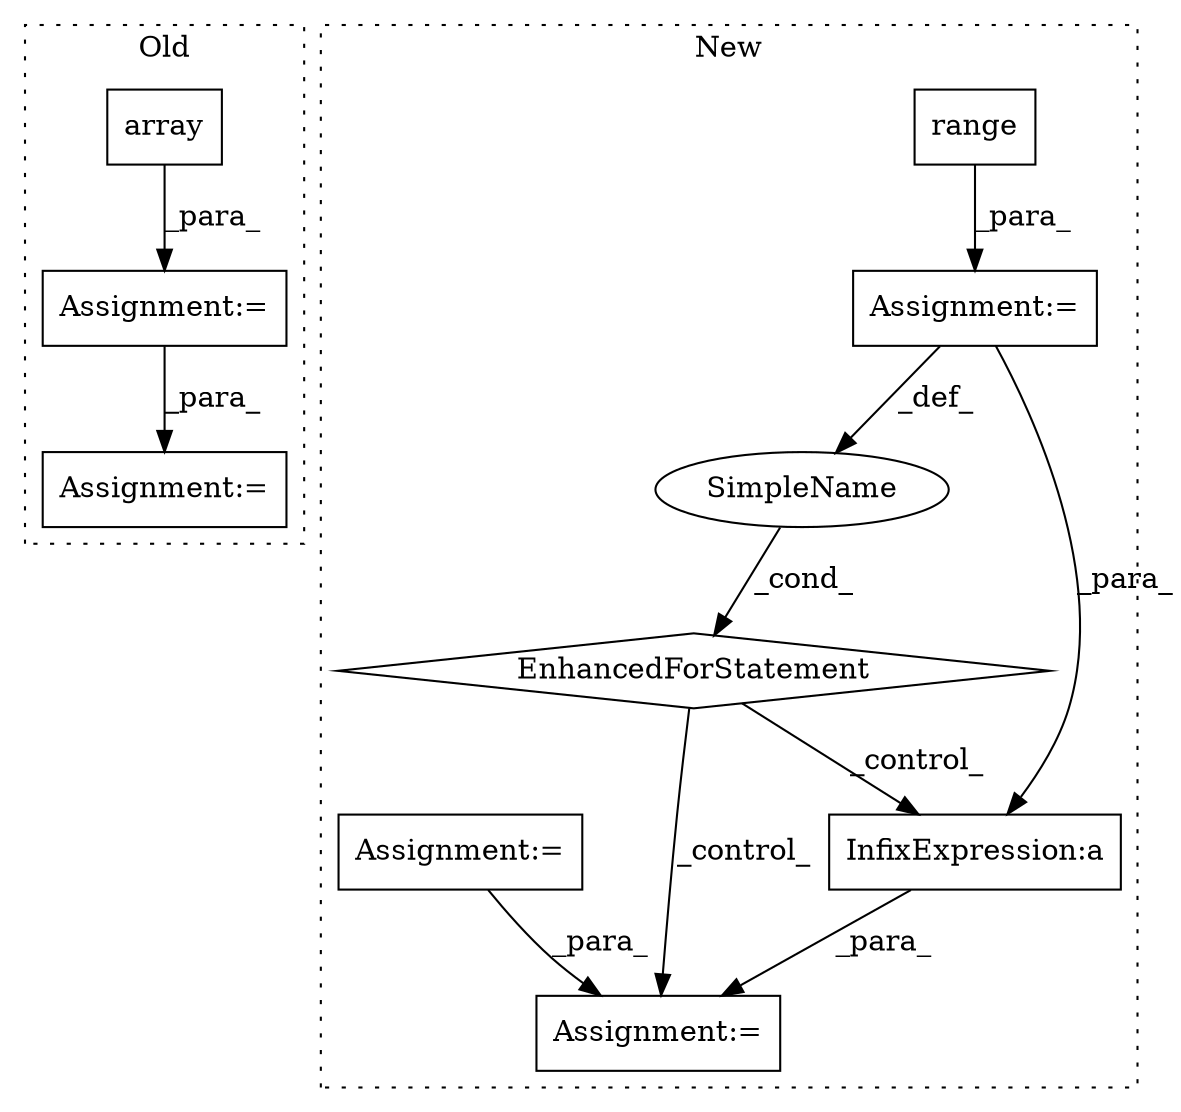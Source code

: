 digraph G {
subgraph cluster0 {
1 [label="array" a="32" s="54155,54182" l="6,1" shape="box"];
4 [label="Assignment:=" a="7" s="54148" l="1" shape="box"];
9 [label="Assignment:=" a="7" s="54336" l="1" shape="box"];
label = "Old";
style="dotted";
}
subgraph cluster1 {
2 [label="range" a="32" s="54409,54416" l="6,1" shape="box"];
3 [label="Assignment:=" a="7" s="54347,54417" l="53,2" shape="box"];
5 [label="EnhancedForStatement" a="70" s="54347,54417" l="53,2" shape="diamond"];
6 [label="Assignment:=" a="7" s="54526" l="1" shape="box"];
7 [label="SimpleName" a="42" s="54404" l="2" shape="ellipse"];
8 [label="Assignment:=" a="7" s="54217" l="1" shape="box"];
10 [label="InfixExpression:a" a="27" s="54639" l="3" shape="box"];
label = "New";
style="dotted";
}
1 -> 4 [label="_para_"];
2 -> 3 [label="_para_"];
3 -> 7 [label="_def_"];
3 -> 10 [label="_para_"];
4 -> 9 [label="_para_"];
5 -> 6 [label="_control_"];
5 -> 10 [label="_control_"];
7 -> 5 [label="_cond_"];
8 -> 6 [label="_para_"];
10 -> 6 [label="_para_"];
}